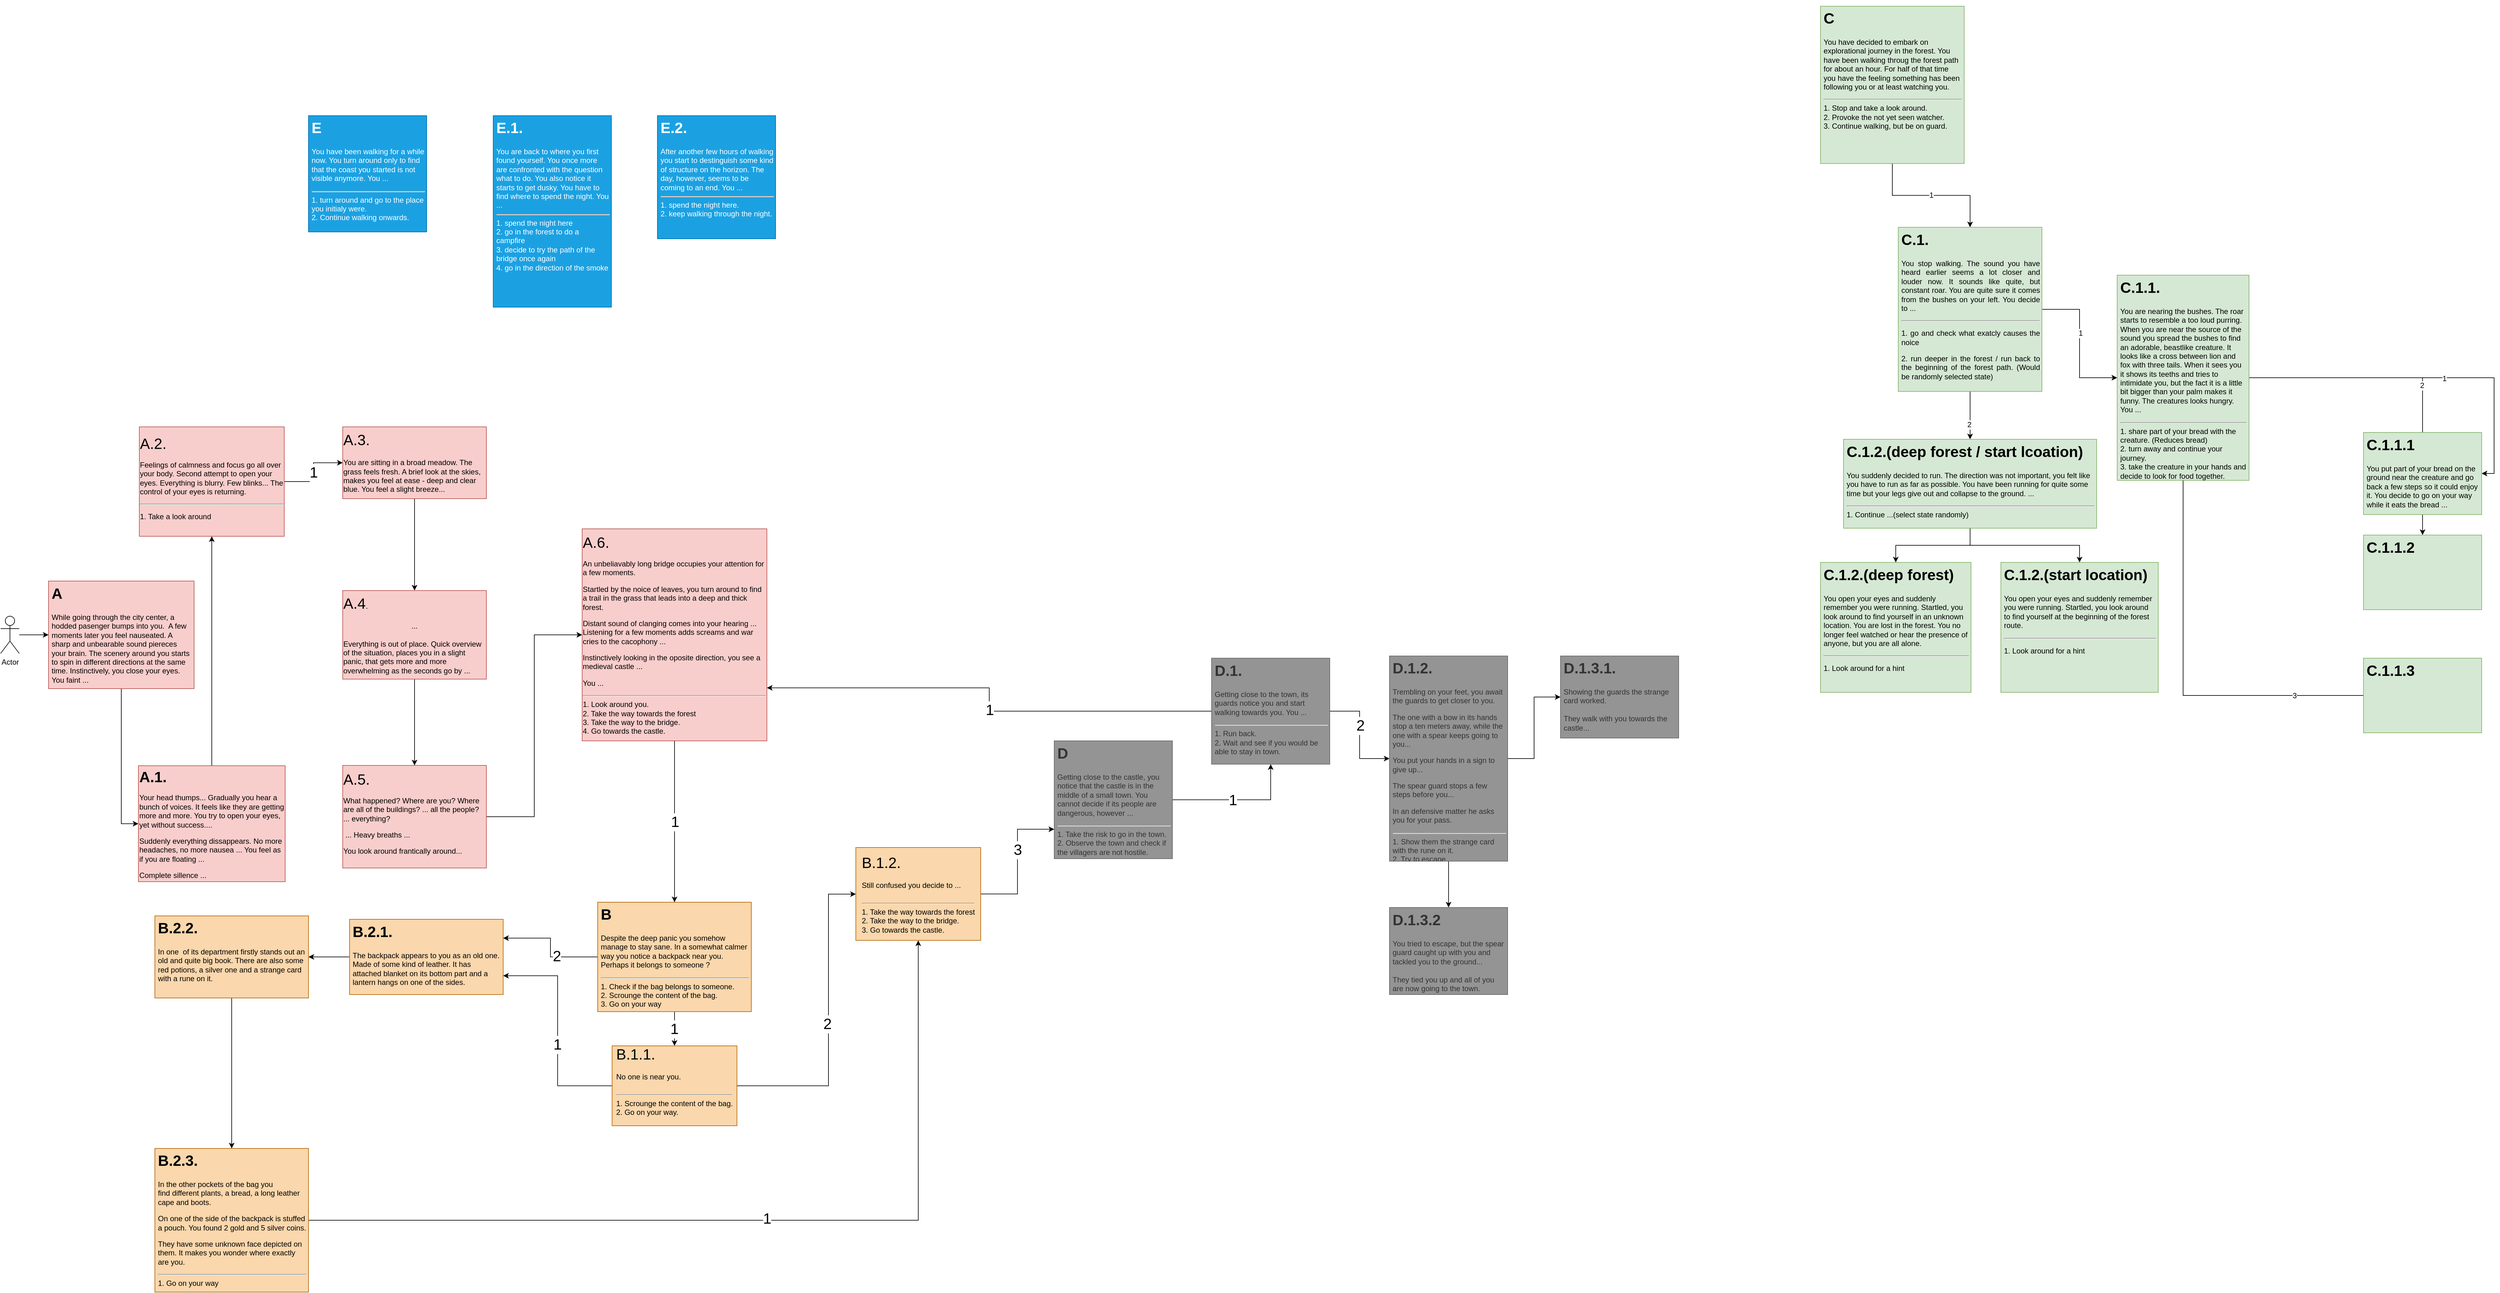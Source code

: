 <mxfile version="13.0.3" type="device"><diagram id="zYfvn2Zs8QDwYcNpTcbm" name="Page-1"><mxGraphModel dx="2272" dy="822" grid="1" gridSize="11" guides="1" tooltips="1" connect="1" arrows="1" fold="1" page="1" pageScale="1" pageWidth="850" pageHeight="1100" math="0" shadow="0"><root><mxCell id="0"/><mxCell id="1" parent="0"/><mxCell id="L1JiCnYJLGJsC_x_8F6d-33" style="edgeStyle=orthogonalEdgeStyle;rounded=0;orthogonalLoop=1;jettySize=auto;html=1;entryX=0;entryY=0.5;entryDx=0;entryDy=0;" edge="1" parent="1" source="ZcdzqL1MxjBMbqfNb66z-3" target="L1JiCnYJLGJsC_x_8F6d-2"><mxGeometry relative="1" as="geometry"/></mxCell><mxCell id="ZcdzqL1MxjBMbqfNb66z-3" value="&lt;h1&gt;A&lt;/h1&gt;&lt;div&gt;While going through the city center, a hodded pasenger bumps into you.&amp;nbsp; A few moments later you feel&amp;nbsp;nauseated. A sharp and unbearable sound piereces your brain. The scenery around you starts to spin in different directions at the same time. Instinctively, you close your eyes. You faint ...&amp;nbsp;&lt;/div&gt;" style="text;html=1;strokeColor=#b85450;fillColor=#f8cecc;spacing=5;spacingTop=-20;whiteSpace=wrap;overflow=hidden;rounded=0;labelBorderColor=none;gradientColor=none;" parent="1" vertex="1"><mxGeometry x="-759" y="1265.5" width="234" height="173" as="geometry"/></mxCell><mxCell id="L1JiCnYJLGJsC_x_8F6d-40" value="&lt;font style=&quot;font-size: 24px&quot;&gt;1&lt;/font&gt;" style="edgeStyle=orthogonalEdgeStyle;rounded=0;orthogonalLoop=1;jettySize=auto;html=1;entryX=0.5;entryY=0;entryDx=0;entryDy=0;" edge="1" parent="1" source="ZcdzqL1MxjBMbqfNb66z-4" target="L1JiCnYJLGJsC_x_8F6d-39"><mxGeometry relative="1" as="geometry"/></mxCell><mxCell id="L1JiCnYJLGJsC_x_8F6d-46" style="edgeStyle=orthogonalEdgeStyle;rounded=0;orthogonalLoop=1;jettySize=auto;html=1;entryX=1;entryY=0.25;entryDx=0;entryDy=0;fontSize=24;" edge="1" parent="1" source="ZcdzqL1MxjBMbqfNb66z-4" target="ZcdzqL1MxjBMbqfNb66z-7"><mxGeometry relative="1" as="geometry"/></mxCell><mxCell id="L1JiCnYJLGJsC_x_8F6d-47" value="2" style="edgeLabel;html=1;align=center;verticalAlign=middle;resizable=0;points=[];fontSize=24;" vertex="1" connectable="0" parent="L1JiCnYJLGJsC_x_8F6d-46"><mxGeometry x="-0.276" y="-1" relative="1" as="geometry"><mxPoint as="offset"/></mxGeometry></mxCell><mxCell id="ZcdzqL1MxjBMbqfNb66z-4" value="&lt;h1 style=&quot;font-size: 24px&quot;&gt;B&lt;br style=&quot;font-size: 12px&quot;&gt;&lt;/h1&gt;&lt;p style=&quot;font-size: 12px&quot;&gt;Despite the deep panic you somehow manage to stay sane. In a somewhat calmer way you notice a&amp;nbsp;&lt;span&gt;backpack near you. Perhaps it belongs to someone ?&lt;/span&gt;&lt;/p&gt;&lt;hr&gt;1. Check if the bag belongs to someone.&lt;br&gt;2. Scrounge the content of the bag.&lt;br&gt;3. Go on your way" style="text;html=1;strokeColor=#b46504;fillColor=#fad7ac;spacing=5;spacingTop=-20;whiteSpace=wrap;overflow=hidden;rounded=0;labelBackgroundColor=none;labelBorderColor=none;fontSize=12;" parent="1" vertex="1"><mxGeometry x="124" y="1782" width="247" height="176" as="geometry"/></mxCell><mxCell id="L1JiCnYJLGJsC_x_8F6d-43" value="" style="edgeStyle=orthogonalEdgeStyle;rounded=0;orthogonalLoop=1;jettySize=auto;html=1;fontSize=24;" edge="1" parent="1" source="ZcdzqL1MxjBMbqfNb66z-7" target="L1JiCnYJLGJsC_x_8F6d-42"><mxGeometry relative="1" as="geometry"/></mxCell><mxCell id="ZcdzqL1MxjBMbqfNb66z-7" value="&lt;h1&gt;B.2.1.&lt;br&gt;&lt;/h1&gt;&lt;p&gt;The backpack appears to you as an old one. Made of some kind of leather. It has attached blanket on its bottom part and a lantern hangs on one of the sides.&lt;/p&gt;" style="text;html=1;strokeColor=#b46504;fillColor=#fad7ac;spacing=5;spacingTop=-20;whiteSpace=wrap;overflow=hidden;rounded=0;labelBackgroundColor=none;fontSize=12;labelBorderColor=none;" parent="1" vertex="1"><mxGeometry x="-275" y="1809.5" width="247" height="121" as="geometry"/></mxCell><mxCell id="L1JiCnYJLGJsC_x_8F6d-45" value="" style="edgeStyle=orthogonalEdgeStyle;rounded=0;orthogonalLoop=1;jettySize=auto;html=1;fontSize=24;" edge="1" parent="1" source="L1JiCnYJLGJsC_x_8F6d-42" target="L1JiCnYJLGJsC_x_8F6d-44"><mxGeometry relative="1" as="geometry"/></mxCell><mxCell id="L1JiCnYJLGJsC_x_8F6d-42" value="&lt;h1&gt;B.2.2.&lt;br&gt;&lt;/h1&gt;&lt;p&gt;In one&amp;nbsp; of its department firstly stands out an old and quite big book. There are also some red potions, a silver one and a strange card with a rune on it.&amp;nbsp;&lt;/p&gt;" style="text;html=1;strokeColor=#b46504;fillColor=#fad7ac;spacing=5;spacingTop=-20;whiteSpace=wrap;overflow=hidden;rounded=0;labelBackgroundColor=none;fontSize=12;labelBorderColor=none;" vertex="1" parent="1"><mxGeometry x="-588" y="1804" width="247" height="132" as="geometry"/></mxCell><mxCell id="L1JiCnYJLGJsC_x_8F6d-52" style="edgeStyle=orthogonalEdgeStyle;rounded=0;orthogonalLoop=1;jettySize=auto;html=1;entryX=0.5;entryY=1;entryDx=0;entryDy=0;fontSize=24;" edge="1" parent="1" source="L1JiCnYJLGJsC_x_8F6d-44" target="L1JiCnYJLGJsC_x_8F6d-50"><mxGeometry relative="1" as="geometry"/></mxCell><mxCell id="L1JiCnYJLGJsC_x_8F6d-53" value="1&lt;br&gt;" style="edgeLabel;html=1;align=center;verticalAlign=middle;resizable=0;points=[];fontSize=24;" vertex="1" connectable="0" parent="L1JiCnYJLGJsC_x_8F6d-52"><mxGeometry x="0.03" y="3" relative="1" as="geometry"><mxPoint as="offset"/></mxGeometry></mxCell><mxCell id="L1JiCnYJLGJsC_x_8F6d-44" value="&lt;h1&gt;B.2.3.&lt;br&gt;&lt;/h1&gt;&lt;p&gt;In the other pockets of the bag you find&amp;nbsp;&lt;span&gt;different plants, a bread, a long leather cape and boots.&amp;nbsp;&lt;/span&gt;&lt;/p&gt;&lt;p&gt;&lt;span&gt;On one of the side of the backpack is stuffed a pouch. You found 2 gold and 5 silver coins.&lt;/span&gt;&lt;/p&gt;&lt;p&gt;&lt;span&gt;They have some unknown face depicted on them. It makes you wonder where exactly are you.&lt;/span&gt;&lt;/p&gt;&lt;hr&gt;1. Go on your way" style="text;html=1;strokeColor=#b46504;fillColor=#fad7ac;spacing=5;spacingTop=-20;whiteSpace=wrap;overflow=hidden;rounded=0;labelBackgroundColor=none;fontSize=12;labelBorderColor=none;" vertex="1" parent="1"><mxGeometry x="-588" y="2178" width="247" height="231" as="geometry"/></mxCell><mxCell id="ZcdzqL1MxjBMbqfNb66z-23" value="&lt;div&gt;1&lt;/div&gt;" style="edgeStyle=orthogonalEdgeStyle;rounded=0;orthogonalLoop=1;jettySize=auto;html=1;entryX=0.5;entryY=0;entryDx=0;entryDy=0;fontSize=12;" parent="1" source="ZcdzqL1MxjBMbqfNb66z-9" target="ZcdzqL1MxjBMbqfNb66z-22" edge="1"><mxGeometry relative="1" as="geometry"/></mxCell><mxCell id="ZcdzqL1MxjBMbqfNb66z-9" value="&lt;h1&gt;C&lt;/h1&gt;&lt;p&gt;You have decided to embark on explorational journey in the forest. You have been walking throug the forest path for about an hour. For half of that time you have the feeling something has been following you or at least watching you.&lt;/p&gt;&lt;hr&gt;&lt;div&gt;1. Stop and take a look around.&lt;/div&gt;&lt;div&gt;2. Provoke the not yet seen watcher.&lt;/div&gt;&lt;div&gt;3. Continue walking, but be on guard.&lt;br&gt;&lt;/div&gt;&lt;p&gt;&lt;br&gt;&lt;/p&gt;" style="text;html=1;strokeColor=#82b366;fillColor=#d5e8d4;spacing=5;spacingTop=-20;whiteSpace=wrap;overflow=hidden;rounded=0;labelBackgroundColor=none;fontSize=12;labelBorderColor=none;" parent="1" vertex="1"><mxGeometry x="2090" y="341" width="231" height="253" as="geometry"/></mxCell><mxCell id="L1JiCnYJLGJsC_x_8F6d-64" style="edgeStyle=orthogonalEdgeStyle;rounded=0;orthogonalLoop=1;jettySize=auto;html=1;entryX=0.5;entryY=1;entryDx=0;entryDy=0;fontSize=24;" edge="1" parent="1" source="ZcdzqL1MxjBMbqfNb66z-16" target="L1JiCnYJLGJsC_x_8F6d-57"><mxGeometry relative="1" as="geometry"/></mxCell><mxCell id="L1JiCnYJLGJsC_x_8F6d-68" value="1" style="edgeLabel;html=1;align=center;verticalAlign=middle;resizable=0;points=[];fontSize=24;" vertex="1" connectable="0" parent="L1JiCnYJLGJsC_x_8F6d-64"><mxGeometry x="-0.099" relative="1" as="geometry"><mxPoint as="offset"/></mxGeometry></mxCell><mxCell id="ZcdzqL1MxjBMbqfNb66z-16" value="&lt;h1&gt;D&lt;/h1&gt;&lt;p&gt;Getting close to the castle, you notice that the castle is in the middle of a small town. You cannot decide if its people are dangerous, however ...&lt;/p&gt;&lt;hr&gt;&lt;div&gt;1. Take the risk to go in the town.&lt;/div&gt;&lt;div&gt;2. Observe the town and check if the villagers are not hostile.&lt;br&gt;&lt;/div&gt;&lt;p&gt;&lt;br&gt;&lt;/p&gt;" style="text;html=1;strokeColor=#666666;fillColor=#949494;spacing=5;spacingTop=-20;whiteSpace=wrap;overflow=hidden;rounded=0;labelBackgroundColor=none;fontSize=12;fontColor=#333333;" parent="1" vertex="1"><mxGeometry x="858" y="1522.5" width="190" height="189.5" as="geometry"/></mxCell><mxCell id="L1JiCnYJLGJsC_x_8F6d-62" value="" style="edgeStyle=orthogonalEdgeStyle;rounded=0;orthogonalLoop=1;jettySize=auto;html=1;fontSize=24;" edge="1" parent="1" source="L1JiCnYJLGJsC_x_8F6d-57" target="L1JiCnYJLGJsC_x_8F6d-61"><mxGeometry relative="1" as="geometry"/></mxCell><mxCell id="L1JiCnYJLGJsC_x_8F6d-67" value="2" style="edgeLabel;html=1;align=center;verticalAlign=middle;resizable=0;points=[];fontSize=24;" vertex="1" connectable="0" parent="L1JiCnYJLGJsC_x_8F6d-62"><mxGeometry x="-0.443" y="-24" relative="1" as="geometry"><mxPoint x="25" y="23" as="offset"/></mxGeometry></mxCell><mxCell id="L1JiCnYJLGJsC_x_8F6d-65" style="edgeStyle=orthogonalEdgeStyle;rounded=0;orthogonalLoop=1;jettySize=auto;html=1;entryX=1;entryY=0.75;entryDx=0;entryDy=0;fontSize=24;" edge="1" parent="1" source="L1JiCnYJLGJsC_x_8F6d-57" target="L1JiCnYJLGJsC_x_8F6d-20"><mxGeometry relative="1" as="geometry"/></mxCell><mxCell id="L1JiCnYJLGJsC_x_8F6d-66" value="1" style="edgeLabel;html=1;align=center;verticalAlign=middle;resizable=0;points=[];fontSize=24;" vertex="1" connectable="0" parent="L1JiCnYJLGJsC_x_8F6d-65"><mxGeometry x="-0.05" y="-2" relative="1" as="geometry"><mxPoint x="-2" y="-2" as="offset"/></mxGeometry></mxCell><mxCell id="L1JiCnYJLGJsC_x_8F6d-57" value="&lt;h1&gt;D.1.&lt;/h1&gt;&lt;p&gt;Getting close to the town, its guards notice you and start walking towards you. You ...&lt;br&gt;&lt;/p&gt;&lt;hr&gt;&lt;div&gt;1. Run back.&lt;/div&gt;&lt;div&gt;2. Wait and see if you would be able to stay in town.&lt;br&gt;&lt;/div&gt;&lt;p&gt;&lt;br&gt;&lt;/p&gt;" style="text;html=1;strokeColor=#666666;fillColor=#949494;spacing=5;spacingTop=-20;whiteSpace=wrap;overflow=hidden;rounded=0;labelBackgroundColor=none;fontSize=12;fontColor=#333333;" vertex="1" parent="1"><mxGeometry x="1111" y="1389.5" width="190" height="170.5" as="geometry"/></mxCell><mxCell id="L1JiCnYJLGJsC_x_8F6d-70" value="" style="edgeStyle=orthogonalEdgeStyle;rounded=0;orthogonalLoop=1;jettySize=auto;html=1;fontSize=24;" edge="1" parent="1" source="L1JiCnYJLGJsC_x_8F6d-61" target="L1JiCnYJLGJsC_x_8F6d-69"><mxGeometry relative="1" as="geometry"/></mxCell><mxCell id="L1JiCnYJLGJsC_x_8F6d-72" value="" style="edgeStyle=orthogonalEdgeStyle;rounded=0;orthogonalLoop=1;jettySize=auto;html=1;fontSize=24;" edge="1" parent="1" source="L1JiCnYJLGJsC_x_8F6d-61" target="L1JiCnYJLGJsC_x_8F6d-71"><mxGeometry relative="1" as="geometry"/></mxCell><mxCell id="L1JiCnYJLGJsC_x_8F6d-61" value="&lt;h1&gt;D.1.2.&lt;/h1&gt;&lt;p&gt;Trembling on your feet, you await the guards to get closer to you.&lt;/p&gt;&lt;p&gt;The one with a bow in its hands stop a ten meters away, while the one with a spear keeps going to you...&lt;/p&gt;&lt;p&gt;You put your hands in a sign to give up...&lt;/p&gt;&lt;p&gt;&lt;span&gt;The spear guard stops a few steps before you...&lt;/span&gt;&lt;/p&gt;&lt;p&gt;&lt;span&gt;In an defensive matter he asks you for your pass.&lt;/span&gt;&lt;/p&gt;&lt;hr&gt;1. Show them the strange card with the rune on it.&lt;br&gt;2. Try to escape." style="text;html=1;strokeColor=#666666;fillColor=#949494;spacing=5;spacingTop=-20;whiteSpace=wrap;overflow=hidden;rounded=0;labelBackgroundColor=none;fontSize=12;fontColor=#333333;" vertex="1" parent="1"><mxGeometry x="1397" y="1386" width="190" height="330" as="geometry"/></mxCell><mxCell id="L1JiCnYJLGJsC_x_8F6d-71" value="&lt;h1&gt;D.1.3.1.&lt;/h1&gt;&lt;div&gt;Showing the guards the strange card worked.&lt;/div&gt;&lt;div&gt;&lt;br&gt;&lt;/div&gt;&lt;div&gt;They walk with you towards the castle...&lt;/div&gt;&lt;p&gt;&lt;/p&gt;" style="text;html=1;strokeColor=#666666;fillColor=#949494;spacing=5;spacingTop=-20;whiteSpace=wrap;overflow=hidden;rounded=0;labelBackgroundColor=none;fontSize=12;fontColor=#333333;" vertex="1" parent="1"><mxGeometry x="1672" y="1386" width="190" height="132" as="geometry"/></mxCell><mxCell id="L1JiCnYJLGJsC_x_8F6d-69" value="&lt;h1&gt;D.1.3.2&lt;/h1&gt;&lt;div&gt;You tried to escape, but the spear guard caught up with you and tackled you to the ground...&lt;/div&gt;&lt;div&gt;&lt;br&gt;&lt;/div&gt;&lt;div&gt;They tied you up and all of you are now going to the town.&lt;/div&gt;&lt;p&gt;&lt;/p&gt;" style="text;html=1;strokeColor=#666666;fillColor=#949494;spacing=5;spacingTop=-20;whiteSpace=wrap;overflow=hidden;rounded=0;labelBackgroundColor=none;fontSize=12;fontColor=#333333;" vertex="1" parent="1"><mxGeometry x="1397" y="1790.5" width="190" height="140" as="geometry"/></mxCell><mxCell id="ZcdzqL1MxjBMbqfNb66z-18" value="&lt;h1&gt;E&lt;/h1&gt;&lt;p&gt;You have been walking for a while now. You turn around only to find that the coast you started is not visible anymore. You ...&lt;/p&gt;&lt;hr&gt;&lt;div&gt;1. turn around and go to the place you initialy were.&lt;/div&gt;&lt;div&gt;2. Continue walking onwards.&lt;br&gt;&lt;/div&gt;&lt;div&gt;&lt;br&gt;&lt;/div&gt;&lt;p&gt;&lt;br&gt;&lt;/p&gt;" style="text;html=1;strokeColor=#006EAF;fillColor=#1ba1e2;spacing=5;spacingTop=-20;whiteSpace=wrap;overflow=hidden;rounded=0;labelBackgroundColor=none;fontSize=12;fontColor=#ffffff;" parent="1" vertex="1"><mxGeometry x="-341" y="517" width="190" height="187" as="geometry"/></mxCell><mxCell id="ZcdzqL1MxjBMbqfNb66z-29" style="edgeStyle=orthogonalEdgeStyle;rounded=0;orthogonalLoop=1;jettySize=auto;html=1;fontSize=12;" parent="1" source="ZcdzqL1MxjBMbqfNb66z-22" target="ZcdzqL1MxjBMbqfNb66z-25" edge="1"><mxGeometry relative="1" as="geometry"/></mxCell><mxCell id="ZcdzqL1MxjBMbqfNb66z-32" value="1" style="text;html=1;resizable=0;points=[];align=center;verticalAlign=middle;labelBackgroundColor=#ffffff;fontSize=12;" parent="ZcdzqL1MxjBMbqfNb66z-29" vertex="1" connectable="0"><mxGeometry x="-0.143" y="1" relative="1" as="geometry"><mxPoint as="offset"/></mxGeometry></mxCell><mxCell id="ZcdzqL1MxjBMbqfNb66z-34" style="edgeStyle=orthogonalEdgeStyle;rounded=0;orthogonalLoop=1;jettySize=auto;html=1;fontSize=12;" parent="1" source="ZcdzqL1MxjBMbqfNb66z-22" target="ZcdzqL1MxjBMbqfNb66z-33" edge="1"><mxGeometry relative="1" as="geometry"/></mxCell><mxCell id="ZcdzqL1MxjBMbqfNb66z-35" value="2" style="text;html=1;resizable=0;points=[];align=center;verticalAlign=middle;labelBackgroundColor=#ffffff;fontSize=12;" parent="ZcdzqL1MxjBMbqfNb66z-34" vertex="1" connectable="0"><mxGeometry x="0.372" y="-2" relative="1" as="geometry"><mxPoint as="offset"/></mxGeometry></mxCell><mxCell id="ZcdzqL1MxjBMbqfNb66z-22" value="&lt;h1 align=&quot;justify&quot;&gt;C.1.&lt;/h1&gt;&lt;p align=&quot;justify&quot;&gt;You stop walking. The sound you have heard earlier seems a lot closer and louder now. It sounds like quite, but constant roar. You are quite sure it comes from the bushes on your left. You decide to ...&lt;/p&gt;&lt;hr align=&quot;justify&quot;&gt;&lt;p align=&quot;justify&quot;&gt;1. go and check what exatcly causes the noice&lt;/p&gt;&lt;p align=&quot;justify&quot;&gt;2. run deeper in the forest / run back to the beginning of the forest path. (Would be randomly selected state)&lt;br&gt;&lt;/p&gt;" style="text;html=1;strokeColor=#82b366;fillColor=#d5e8d4;spacing=5;spacingTop=-20;whiteSpace=wrap;overflow=hidden;rounded=0;labelBackgroundColor=none;fontSize=12;" parent="1" vertex="1"><mxGeometry x="2215" y="696.5" width="231" height="264" as="geometry"/></mxCell><mxCell id="ZcdzqL1MxjBMbqfNb66z-48" style="edgeStyle=orthogonalEdgeStyle;rounded=0;orthogonalLoop=1;jettySize=auto;html=1;entryX=1;entryY=0.5;entryDx=0;entryDy=0;fontSize=12;" parent="1" source="ZcdzqL1MxjBMbqfNb66z-25" target="ZcdzqL1MxjBMbqfNb66z-47" edge="1"><mxGeometry relative="1" as="geometry"/></mxCell><mxCell id="ZcdzqL1MxjBMbqfNb66z-51" value="1" style="text;html=1;resizable=0;points=[];align=center;verticalAlign=middle;labelBackgroundColor=#ffffff;fontSize=12;" parent="ZcdzqL1MxjBMbqfNb66z-48" vertex="1" connectable="0"><mxGeometry x="0.105" y="-1" relative="1" as="geometry"><mxPoint as="offset"/></mxGeometry></mxCell><mxCell id="ZcdzqL1MxjBMbqfNb66z-50" style="edgeStyle=orthogonalEdgeStyle;rounded=0;orthogonalLoop=1;jettySize=auto;html=1;fontSize=12;" parent="1" source="ZcdzqL1MxjBMbqfNb66z-25" target="ZcdzqL1MxjBMbqfNb66z-49" edge="1"><mxGeometry relative="1" as="geometry"/></mxCell><mxCell id="ZcdzqL1MxjBMbqfNb66z-52" value="2" style="text;html=1;resizable=0;points=[];align=center;verticalAlign=middle;labelBackgroundColor=#ffffff;fontSize=12;" parent="ZcdzqL1MxjBMbqfNb66z-50" vertex="1" connectable="0"><mxGeometry x="0.095" y="-1" relative="1" as="geometry"><mxPoint as="offset"/></mxGeometry></mxCell><mxCell id="ZcdzqL1MxjBMbqfNb66z-54" style="edgeStyle=orthogonalEdgeStyle;rounded=0;orthogonalLoop=1;jettySize=auto;html=1;entryX=1;entryY=0.5;entryDx=0;entryDy=0;fontSize=12;" parent="1" source="ZcdzqL1MxjBMbqfNb66z-25" target="ZcdzqL1MxjBMbqfNb66z-53" edge="1"><mxGeometry relative="1" as="geometry"><Array as="points"><mxPoint x="2673" y="1450"/></Array></mxGeometry></mxCell><mxCell id="ZcdzqL1MxjBMbqfNb66z-55" value="3" style="text;html=1;resizable=0;points=[];align=center;verticalAlign=middle;labelBackgroundColor=#ffffff;fontSize=12;" parent="ZcdzqL1MxjBMbqfNb66z-54" vertex="1" connectable="0"><mxGeometry x="0.27" relative="1" as="geometry"><mxPoint as="offset"/></mxGeometry></mxCell><mxCell id="ZcdzqL1MxjBMbqfNb66z-25" value="&lt;h1&gt;C.1.1.&lt;/h1&gt;&lt;p&gt;You are nearing the bushes. The roar starts to resemble a too loud purring. When you are near the source of the sound you spread the bushes to find an adorable, beastlike creature. It looks like a cross between lion and fox with three tails. When it sees you it shows its teeths and tries to intimidate you, but the fact it is a little bit bigger than your palm makes it funny. The creatures looks hungry. You ...&lt;br&gt;&lt;/p&gt;&lt;hr&gt;&lt;div&gt;1. share part of your bread with the creature. (Reduces bread)&lt;br&gt;&lt;/div&gt;&lt;div&gt;2. turn away and continue your journey.&lt;/div&gt;&lt;div&gt;3. take the creature in your hands and decide to look for food together.&lt;br&gt;&lt;/div&gt;&lt;p&gt;&lt;br&gt;&lt;/p&gt;" style="text;html=1;strokeColor=#82b366;fillColor=#d5e8d4;spacing=5;spacingTop=-20;whiteSpace=wrap;overflow=hidden;rounded=0;labelBackgroundColor=none;fontSize=12;" parent="1" vertex="1"><mxGeometry x="2567" y="773.5" width="212" height="330" as="geometry"/></mxCell><mxCell id="ZcdzqL1MxjBMbqfNb66z-40" value="" style="edgeStyle=orthogonalEdgeStyle;rounded=0;orthogonalLoop=1;jettySize=auto;html=1;fontSize=12;" parent="1" source="ZcdzqL1MxjBMbqfNb66z-33" target="ZcdzqL1MxjBMbqfNb66z-36" edge="1"><mxGeometry relative="1" as="geometry"/></mxCell><mxCell id="ZcdzqL1MxjBMbqfNb66z-43" style="edgeStyle=orthogonalEdgeStyle;rounded=0;orthogonalLoop=1;jettySize=auto;html=1;entryX=0.5;entryY=0;entryDx=0;entryDy=0;fontSize=12;" parent="1" source="ZcdzqL1MxjBMbqfNb66z-33" target="ZcdzqL1MxjBMbqfNb66z-42" edge="1"><mxGeometry relative="1" as="geometry"/></mxCell><mxCell id="ZcdzqL1MxjBMbqfNb66z-33" value="&lt;h1&gt;C.1.2.(deep forest / start lcoation)&lt;/h1&gt;&lt;p&gt;You suddenly decided to run. The direction was not important, you felt like you have to run as far as possible. You have been running for quite some time but your legs give out and collapse to the ground. ...&lt;/p&gt;&lt;hr&gt;1. Continue ...(select state randomly)&lt;br&gt;&lt;p&gt; &lt;br&gt;&lt;/p&gt;" style="text;html=1;strokeColor=#82b366;fillColor=#d5e8d4;spacing=5;spacingTop=-20;whiteSpace=wrap;overflow=hidden;rounded=0;labelBackgroundColor=none;fontSize=12;" parent="1" vertex="1"><mxGeometry x="2127" y="1037.5" width="407" height="143" as="geometry"/></mxCell><mxCell id="ZcdzqL1MxjBMbqfNb66z-36" value="&lt;h1&gt;C.1.2.(deep forest)&lt;br&gt;&lt;/h1&gt;&lt;p&gt;You open your eyes and suddenly remember you were running. Startled, you look around to find yourself in an unknown location. You are lost in the forest. You no longer feel watched or hear the presence of anyone, but you are all alone.&lt;/p&gt;&lt;hr&gt;&lt;p&gt;1. Look around for a hint&lt;br&gt;&lt;/p&gt;" style="text;html=1;strokeColor=#82b366;fillColor=#d5e8d4;spacing=5;spacingTop=-20;whiteSpace=wrap;overflow=hidden;rounded=0;labelBackgroundColor=none;fontSize=12;" parent="1" vertex="1"><mxGeometry x="2090" y="1235.5" width="242" height="209" as="geometry"/></mxCell><mxCell id="ZcdzqL1MxjBMbqfNb66z-42" value="&lt;h1&gt;C.1.2.(start location)&lt;br&gt;&lt;/h1&gt;&lt;p&gt;You open your eyes and suddenly remember you were running. Startled, you look around to find yourself at the beginning of the forest route.&lt;br&gt;&lt;/p&gt;&lt;hr&gt;&lt;p&gt;1. Look around for a hint&lt;br&gt;&lt;/p&gt;" style="text;html=1;strokeColor=#82b366;fillColor=#d5e8d4;spacing=5;spacingTop=-20;whiteSpace=wrap;overflow=hidden;rounded=0;labelBackgroundColor=none;fontSize=12;" parent="1" vertex="1"><mxGeometry x="2380" y="1235.5" width="253" height="209" as="geometry"/></mxCell><mxCell id="ZcdzqL1MxjBMbqfNb66z-44" value="&lt;h1&gt;E.1.&lt;br&gt;&lt;/h1&gt;&lt;div&gt;You are back to where you first found yourself. You once more are confronted with the question what to do. You also notice it starts to get dusky. You have to find where to spend the night. You ...&lt;/div&gt;&lt;div&gt;&lt;hr&gt;1. spend the night here&lt;/div&gt;&lt;div&gt;2. go in the forest to do a campfire&lt;/div&gt;&lt;div&gt;3. decide to try the path of the bridge once again&lt;/div&gt;&lt;div&gt;4. go in the direction of the smoke&lt;br&gt;&lt;/div&gt;&lt;p&gt;&lt;br&gt;&lt;/p&gt;" style="text;html=1;strokeColor=#006EAF;fillColor=#1ba1e2;spacing=5;spacingTop=-20;whiteSpace=wrap;overflow=hidden;rounded=0;labelBackgroundColor=none;fontSize=12;fontColor=#ffffff;" parent="1" vertex="1"><mxGeometry x="-44" y="517" width="190" height="308" as="geometry"/></mxCell><mxCell id="ZcdzqL1MxjBMbqfNb66z-47" value="&lt;h1&gt;C.1.1.1&lt;/h1&gt;&lt;p&gt;You put part of your bread on the ground near the creature and go back a few steps so it could enjoy it. You decide to go on your way while it eats the bread ...&lt;br&gt;&lt;/p&gt;" style="text;html=1;strokeColor=#82b366;fillColor=#d5e8d4;spacing=5;spacingTop=-20;whiteSpace=wrap;overflow=hidden;rounded=0;labelBackgroundColor=none;fontSize=12;" parent="1" vertex="1"><mxGeometry x="2963" y="1026.5" width="190" height="132" as="geometry"/></mxCell><mxCell id="ZcdzqL1MxjBMbqfNb66z-49" value="&lt;h1&gt;C.1.1.2&lt;/h1&gt;&lt;p&gt;&lt;br&gt;&lt;/p&gt;" style="text;html=1;strokeColor=#82b366;fillColor=#d5e8d4;spacing=5;spacingTop=-20;whiteSpace=wrap;overflow=hidden;rounded=0;labelBackgroundColor=none;fontSize=12;" parent="1" vertex="1"><mxGeometry x="2963" y="1191.5" width="190" height="120" as="geometry"/></mxCell><mxCell id="ZcdzqL1MxjBMbqfNb66z-53" value="&lt;h1&gt;C.1.1.3&lt;/h1&gt;&lt;p&gt;&lt;br&gt;&lt;/p&gt;" style="text;html=1;strokeColor=#82b366;fillColor=#d5e8d4;spacing=5;spacingTop=-20;whiteSpace=wrap;overflow=hidden;rounded=0;labelBackgroundColor=none;fontSize=12;" parent="1" vertex="1"><mxGeometry x="2963" y="1389.5" width="190" height="120" as="geometry"/></mxCell><mxCell id="ZcdzqL1MxjBMbqfNb66z-57" value="&lt;h1&gt;E.2.&lt;br&gt;&lt;/h1&gt;&lt;div&gt;After another few hours of walking you start to destinguish some kind of structure on the horizon. The day, however, seems to be coming to an end. You ...&lt;br&gt;&lt;/div&gt;&lt;div&gt;&lt;hr&gt;1. spend the night here.&lt;/div&gt;2. keep walking through the night." style="text;html=1;strokeColor=#006EAF;fillColor=#1ba1e2;spacing=5;spacingTop=-20;whiteSpace=wrap;overflow=hidden;rounded=0;labelBackgroundColor=none;fontSize=12;fontColor=#ffffff;" parent="1" vertex="1"><mxGeometry x="220" y="517" width="190" height="198" as="geometry"/></mxCell><mxCell id="L1JiCnYJLGJsC_x_8F6d-34" style="edgeStyle=orthogonalEdgeStyle;rounded=0;orthogonalLoop=1;jettySize=auto;html=1;entryX=0.5;entryY=1;entryDx=0;entryDy=0;" edge="1" parent="1" source="L1JiCnYJLGJsC_x_8F6d-2" target="L1JiCnYJLGJsC_x_8F6d-4"><mxGeometry relative="1" as="geometry"/></mxCell><mxCell id="L1JiCnYJLGJsC_x_8F6d-2" value="&lt;p style=&quot;text-align: left&quot;&gt;&lt;font size=&quot;1&quot;&gt;&lt;b style=&quot;font-size: 24px&quot;&gt;A.1.&lt;/b&gt;&lt;/font&gt;&lt;/p&gt;&lt;p style=&quot;text-align: left&quot;&gt;Your head thumps... Gradually you hear a bunch of voices. It feels like they are getting more and more. You try to open your eyes, yet without success....&lt;/p&gt;&lt;p style=&quot;text-align: left&quot;&gt;Suddenly everything dissappears. No more headaches, no more nausea ... You feel as if you are floating ...&lt;/p&gt;&lt;p style=&quot;text-align: left&quot;&gt;Complete sillence ...&lt;/p&gt;" style="rounded=0;whiteSpace=wrap;html=1;fillColor=#f8cecc;strokeColor=#b85450;" vertex="1" parent="1"><mxGeometry x="-614.5" y="1562.5" width="236" height="186.5" as="geometry"/></mxCell><mxCell id="L1JiCnYJLGJsC_x_8F6d-32" value="1" style="edgeStyle=orthogonalEdgeStyle;rounded=0;orthogonalLoop=1;jettySize=auto;entryX=0;entryY=0.5;entryDx=0;entryDy=0;html=1;fontSize=24;" edge="1" parent="1" source="L1JiCnYJLGJsC_x_8F6d-4" target="L1JiCnYJLGJsC_x_8F6d-5"><mxGeometry relative="1" as="geometry"/></mxCell><mxCell id="L1JiCnYJLGJsC_x_8F6d-4" value="&lt;div style=&quot;text-align: left&quot;&gt;&lt;span&gt;&lt;font style=&quot;font-size: 24px&quot;&gt;A.2.&lt;/font&gt;&lt;/span&gt;&lt;/div&gt;&lt;p style=&quot;text-align: left&quot;&gt;Feelings of calmness and focus go all over your body.&amp;nbsp;&lt;span&gt;Second attempt to open your eyes. Everything is blurry. Few blinks... The control of your eyes is returning.&lt;/span&gt;&lt;/p&gt;&lt;hr style=&quot;text-align: left&quot;&gt;&lt;p style=&quot;text-align: left&quot;&gt;1. Take a look around&lt;/p&gt;" style="rounded=0;whiteSpace=wrap;html=1;fillColor=#f8cecc;strokeColor=#b85450;" vertex="1" parent="1"><mxGeometry x="-613" y="1017.5" width="233" height="176" as="geometry"/></mxCell><mxCell id="L1JiCnYJLGJsC_x_8F6d-35" style="edgeStyle=orthogonalEdgeStyle;rounded=0;orthogonalLoop=1;jettySize=auto;html=1;entryX=0.5;entryY=0;entryDx=0;entryDy=0;" edge="1" parent="1" source="L1JiCnYJLGJsC_x_8F6d-5" target="L1JiCnYJLGJsC_x_8F6d-31"><mxGeometry relative="1" as="geometry"/></mxCell><mxCell id="L1JiCnYJLGJsC_x_8F6d-5" value="&lt;div style=&quot;text-align: left&quot;&gt;&lt;span&gt;&lt;font style=&quot;font-size: 24px&quot;&gt;A.3.&lt;/font&gt;&lt;/span&gt;&lt;/div&gt;&lt;div style=&quot;text-align: left&quot;&gt;&lt;span&gt;&lt;br&gt;&lt;/span&gt;&lt;/div&gt;&lt;div style=&quot;text-align: left&quot;&gt;&lt;span&gt;You are sitting in a broad meadow. The grass feels fresh. A brief look at the skies, makes you feel at ease - deep and clear blue. You feel a slight breeze...&lt;/span&gt;&lt;/div&gt;" style="rounded=0;whiteSpace=wrap;html=1;fillColor=#f8cecc;strokeColor=#b85450;" vertex="1" parent="1"><mxGeometry x="-286" y="1017.5" width="231" height="115.5" as="geometry"/></mxCell><mxCell id="L1JiCnYJLGJsC_x_8F6d-37" style="edgeStyle=orthogonalEdgeStyle;rounded=0;orthogonalLoop=1;jettySize=auto;html=1;entryX=0;entryY=0.5;entryDx=0;entryDy=0;" edge="1" parent="1" source="L1JiCnYJLGJsC_x_8F6d-6" target="L1JiCnYJLGJsC_x_8F6d-20"><mxGeometry relative="1" as="geometry"/></mxCell><mxCell id="L1JiCnYJLGJsC_x_8F6d-6" value="&lt;div style=&quot;text-align: left&quot;&gt;&lt;font style=&quot;font-size: 24px&quot;&gt;A.5&lt;/font&gt;&lt;span style=&quot;font-size: 24px&quot;&gt;.&lt;/span&gt;&lt;/div&gt;&lt;p style=&quot;text-align: left&quot;&gt;What happened? Where are you? Where are all of the buildings? ... all the people? ... everything?&lt;/p&gt;&lt;p style=&quot;text-align: left&quot;&gt;&amp;nbsp;... Heavy breaths ...&lt;/p&gt;&lt;p style=&quot;text-align: left&quot;&gt;&lt;span&gt;You look around frantically around...&lt;/span&gt;&lt;/p&gt;" style="rounded=0;whiteSpace=wrap;html=1;fillColor=#f8cecc;strokeColor=#b85450;" vertex="1" parent="1"><mxGeometry x="-286" y="1562" width="231" height="165" as="geometry"/></mxCell><mxCell id="L1JiCnYJLGJsC_x_8F6d-41" value="1" style="edgeStyle=orthogonalEdgeStyle;rounded=0;orthogonalLoop=1;jettySize=auto;html=1;fontSize=24;" edge="1" parent="1" source="L1JiCnYJLGJsC_x_8F6d-20" target="ZcdzqL1MxjBMbqfNb66z-4"><mxGeometry relative="1" as="geometry"/></mxCell><mxCell id="L1JiCnYJLGJsC_x_8F6d-20" value="&lt;div style=&quot;text-align: left&quot;&gt;&lt;font style=&quot;font-size: 24px&quot;&gt;A.6&lt;/font&gt;&lt;span style=&quot;font-size: 24px&quot;&gt;.&lt;/span&gt;&lt;/div&gt;&lt;p style=&quot;text-align: left&quot;&gt;&lt;span&gt;An unbeliavably long bridge occupies your attention for a few moments.&amp;nbsp;&lt;/span&gt;&lt;br&gt;&lt;/p&gt;&lt;p style=&quot;text-align: left&quot;&gt;&lt;span style=&quot;text-align: center&quot;&gt;Startled by the noice of leaves, you turn around to find a trail in the grass that leads into a deep and thick forest.&lt;/span&gt;&lt;/p&gt;&lt;p style=&quot;text-align: left&quot;&gt;&lt;span style=&quot;text-align: center&quot;&gt;Distant sound of clanging comes into your hearing ... Listening for a few moments adds screams and war cries to the cacophony ...&lt;/span&gt;&lt;/p&gt;&lt;p style=&quot;text-align: left&quot;&gt;&lt;span style=&quot;text-align: center&quot;&gt;Instinctively looking in the oposite direction, you see a medieval castle ...&lt;/span&gt;&lt;/p&gt;&lt;p style=&quot;text-align: left&quot;&gt;&lt;span style=&quot;text-align: center&quot;&gt;You ...&lt;/span&gt;&lt;/p&gt;&lt;hr style=&quot;text-align: left&quot;&gt;&lt;span&gt;&lt;div style=&quot;text-align: left&quot;&gt;&lt;span&gt;1. Look around you.&lt;/span&gt;&lt;/div&gt;&lt;/span&gt;&lt;span&gt;&lt;div style=&quot;text-align: left&quot;&gt;&lt;span&gt;2. Take the way towards the forest&lt;/span&gt;&lt;/div&gt;&lt;/span&gt;&lt;span&gt;&lt;div style=&quot;text-align: left&quot;&gt;&lt;span&gt;3. Take the way to the bridge.&lt;/span&gt;&lt;/div&gt;&lt;/span&gt;&lt;span&gt;&lt;div style=&quot;text-align: left&quot;&gt;&lt;span&gt;4. Go towards the castle.&lt;/span&gt;&lt;/div&gt;&lt;/span&gt;" style="rounded=0;whiteSpace=wrap;html=1;fillColor=#f8cecc;strokeColor=#b85450;" vertex="1" parent="1"><mxGeometry x="99" y="1181.5" width="297" height="341" as="geometry"/></mxCell><mxCell id="L1JiCnYJLGJsC_x_8F6d-28" style="edgeStyle=orthogonalEdgeStyle;rounded=0;orthogonalLoop=1;jettySize=auto;html=1;" edge="1" parent="1" source="L1JiCnYJLGJsC_x_8F6d-27" target="ZcdzqL1MxjBMbqfNb66z-3"><mxGeometry relative="1" as="geometry"/></mxCell><mxCell id="L1JiCnYJLGJsC_x_8F6d-27" value="Actor" style="shape=umlActor;verticalLabelPosition=bottom;labelBackgroundColor=#ffffff;verticalAlign=top;html=1;outlineConnect=0;" vertex="1" parent="1"><mxGeometry x="-836" y="1322" width="30" height="60" as="geometry"/></mxCell><mxCell id="L1JiCnYJLGJsC_x_8F6d-36" style="edgeStyle=orthogonalEdgeStyle;rounded=0;orthogonalLoop=1;jettySize=auto;html=1;entryX=0.5;entryY=0;entryDx=0;entryDy=0;" edge="1" parent="1" source="L1JiCnYJLGJsC_x_8F6d-31" target="L1JiCnYJLGJsC_x_8F6d-6"><mxGeometry relative="1" as="geometry"/></mxCell><mxCell id="L1JiCnYJLGJsC_x_8F6d-31" value="&lt;div style=&quot;text-align: left&quot;&gt;&lt;font style=&quot;font-size: 24px&quot;&gt;A.4&lt;/font&gt;&lt;span style=&quot;font-size: 13px&quot;&gt;.&lt;/span&gt;&lt;/div&gt;&lt;div style=&quot;text-align: left&quot;&gt;&lt;br&gt;&lt;/div&gt;&lt;div&gt;...&lt;/div&gt;&lt;div&gt;&lt;br&gt;&lt;/div&gt;&lt;div style=&quot;text-align: left&quot;&gt;&lt;span&gt;Everything is out of place. Quick overview of the situation, places you in a slight panic, that gets more and more overwhelming as the seconds go by ...&lt;/span&gt;&lt;br&gt;&lt;/div&gt;" style="rounded=0;whiteSpace=wrap;html=1;fillColor=#f8cecc;strokeColor=#b85450;align=center;" vertex="1" parent="1"><mxGeometry x="-286" y="1280.75" width="231" height="142.5" as="geometry"/></mxCell><mxCell id="L1JiCnYJLGJsC_x_8F6d-48" style="edgeStyle=orthogonalEdgeStyle;rounded=0;orthogonalLoop=1;jettySize=auto;html=1;entryX=1;entryY=0.75;entryDx=0;entryDy=0;fontSize=24;" edge="1" parent="1" source="L1JiCnYJLGJsC_x_8F6d-39" target="ZcdzqL1MxjBMbqfNb66z-7"><mxGeometry relative="1" as="geometry"/></mxCell><mxCell id="L1JiCnYJLGJsC_x_8F6d-49" value="1" style="edgeLabel;html=1;align=center;verticalAlign=middle;resizable=0;points=[];fontSize=24;" vertex="1" connectable="0" parent="L1JiCnYJLGJsC_x_8F6d-48"><mxGeometry x="-0.121" y="1" relative="1" as="geometry"><mxPoint as="offset"/></mxGeometry></mxCell><mxCell id="L1JiCnYJLGJsC_x_8F6d-51" value="" style="edgeStyle=orthogonalEdgeStyle;rounded=0;orthogonalLoop=1;jettySize=auto;html=1;fontSize=24;" edge="1" parent="1" source="L1JiCnYJLGJsC_x_8F6d-39" target="L1JiCnYJLGJsC_x_8F6d-50"><mxGeometry relative="1" as="geometry"><Array as="points"><mxPoint x="495" y="2077"/><mxPoint x="495" y="1769"/></Array></mxGeometry></mxCell><mxCell id="L1JiCnYJLGJsC_x_8F6d-54" value="2" style="edgeLabel;html=1;align=center;verticalAlign=middle;resizable=0;points=[];fontSize=24;" vertex="1" connectable="0" parent="L1JiCnYJLGJsC_x_8F6d-51"><mxGeometry x="-0.012" y="2" relative="1" as="geometry"><mxPoint as="offset"/></mxGeometry></mxCell><mxCell id="L1JiCnYJLGJsC_x_8F6d-39" value="&lt;div style=&quot;text-align: left&quot;&gt;&lt;span&gt;&lt;font style=&quot;font-size: 24px&quot;&gt;B.1.1.&lt;/font&gt;&lt;/span&gt;&lt;/div&gt;&lt;br&gt;&lt;div style=&quot;text-align: left&quot;&gt;&lt;span&gt;No one is near you.&lt;/span&gt;&lt;/div&gt;&lt;div style=&quot;text-align: left&quot;&gt;&lt;br&gt;&lt;/div&gt;&lt;hr style=&quot;text-align: left&quot;&gt;&lt;div style=&quot;text-align: left&quot;&gt;&lt;span&gt;1. Scrounge the content of the bag.&lt;/span&gt;&lt;/div&gt;&lt;div style=&quot;text-align: left&quot;&gt;&lt;span&gt;2. Go on your way.&lt;/span&gt;&lt;/div&gt;&lt;div style=&quot;text-align: left&quot;&gt;&lt;span&gt;&amp;nbsp;&lt;/span&gt;&lt;/div&gt;" style="rounded=0;whiteSpace=wrap;html=1;fillColor=#fad7ac;strokeColor=#b46504;" vertex="1" parent="1"><mxGeometry x="147.12" y="2013" width="200.75" height="128.5" as="geometry"/></mxCell><mxCell id="L1JiCnYJLGJsC_x_8F6d-59" style="edgeStyle=orthogonalEdgeStyle;rounded=0;orthogonalLoop=1;jettySize=auto;html=1;entryX=0;entryY=0.75;entryDx=0;entryDy=0;fontSize=24;" edge="1" parent="1" source="L1JiCnYJLGJsC_x_8F6d-50" target="ZcdzqL1MxjBMbqfNb66z-16"><mxGeometry relative="1" as="geometry"/></mxCell><mxCell id="L1JiCnYJLGJsC_x_8F6d-60" value="3" style="edgeLabel;html=1;align=center;verticalAlign=middle;resizable=0;points=[];fontSize=24;" vertex="1" connectable="0" parent="L1JiCnYJLGJsC_x_8F6d-59"><mxGeometry x="0.174" relative="1" as="geometry"><mxPoint as="offset"/></mxGeometry></mxCell><mxCell id="L1JiCnYJLGJsC_x_8F6d-50" value="&lt;div style=&quot;text-align: left&quot;&gt;&lt;span&gt;&lt;font style=&quot;font-size: 24px&quot;&gt;B.1.2.&lt;/font&gt;&lt;/span&gt;&lt;/div&gt;&lt;br&gt;&lt;div style=&quot;text-align: left&quot;&gt;&lt;span&gt;Still confused you decide to ...&lt;/span&gt;&lt;/div&gt;&lt;div style=&quot;text-align: left&quot;&gt;&lt;br&gt;&lt;/div&gt;&lt;hr style=&quot;text-align: left&quot;&gt;&lt;div style=&quot;text-align: left&quot;&gt;&lt;span&gt;1. Take the way towards the forest&lt;/span&gt;&lt;br&gt;&lt;/div&gt;&lt;div style=&quot;text-align: left&quot;&gt;&lt;span&gt;2. Take the way to the bridge.&lt;/span&gt;&lt;/div&gt;&lt;div style=&quot;text-align: left&quot;&gt;&lt;span&gt;3. Go towards the castle.&lt;/span&gt;&lt;span&gt;&amp;nbsp;&lt;/span&gt;&lt;br&gt;&lt;/div&gt;" style="rounded=0;whiteSpace=wrap;html=1;fillColor=#fad7ac;strokeColor=#b46504;" vertex="1" parent="1"><mxGeometry x="539" y="1694" width="200.75" height="149.38" as="geometry"/></mxCell></root></mxGraphModel></diagram></mxfile>